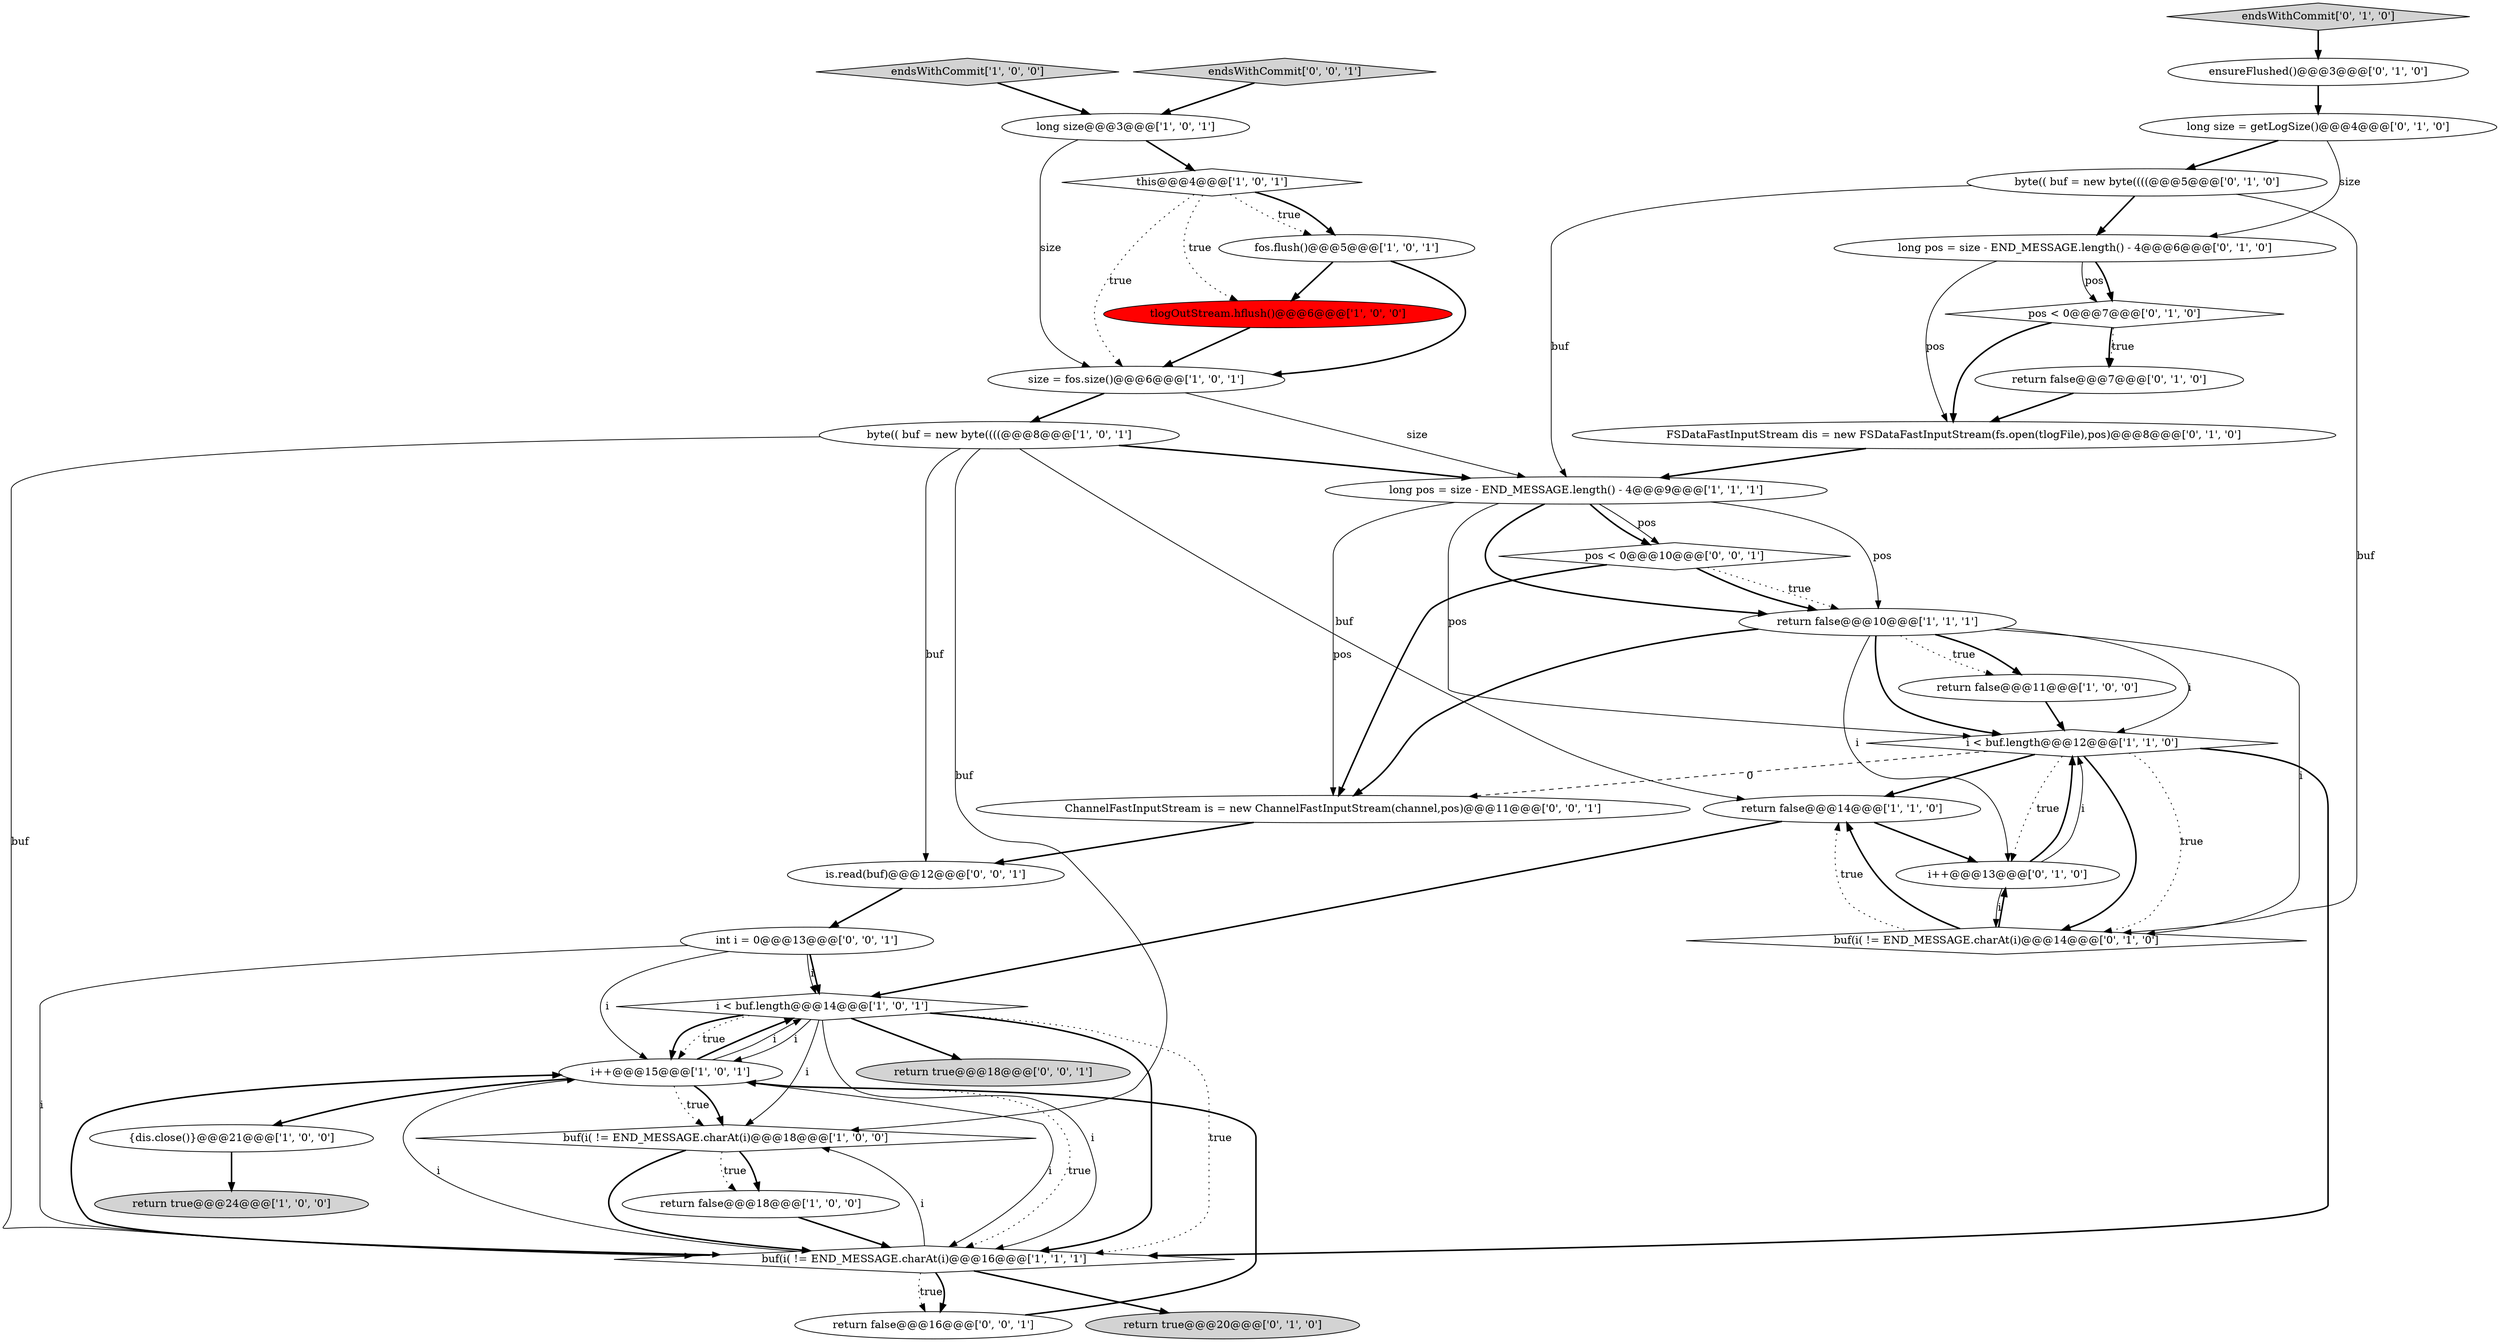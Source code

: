 digraph {
10 [style = filled, label = "tlogOutStream.hflush()@@@6@@@['1', '0', '0']", fillcolor = red, shape = ellipse image = "AAA1AAABBB1BBB"];
16 [style = filled, label = "return false@@@11@@@['1', '0', '0']", fillcolor = white, shape = ellipse image = "AAA0AAABBB1BBB"];
26 [style = filled, label = "FSDataFastInputStream dis = new FSDataFastInputStream(fs.open(tlogFile),pos)@@@8@@@['0', '1', '0']", fillcolor = white, shape = ellipse image = "AAA0AAABBB2BBB"];
24 [style = filled, label = "ensureFlushed()@@@3@@@['0', '1', '0']", fillcolor = white, shape = ellipse image = "AAA0AAABBB2BBB"];
30 [style = filled, label = "int i = 0@@@13@@@['0', '0', '1']", fillcolor = white, shape = ellipse image = "AAA0AAABBB3BBB"];
34 [style = filled, label = "endsWithCommit['0', '0', '1']", fillcolor = lightgray, shape = diamond image = "AAA0AAABBB3BBB"];
0 [style = filled, label = "return true@@@24@@@['1', '0', '0']", fillcolor = lightgray, shape = ellipse image = "AAA0AAABBB1BBB"];
18 [style = filled, label = "i < buf.length@@@12@@@['1', '1', '0']", fillcolor = white, shape = diamond image = "AAA0AAABBB1BBB"];
36 [style = filled, label = "return true@@@18@@@['0', '0', '1']", fillcolor = lightgray, shape = ellipse image = "AAA0AAABBB3BBB"];
14 [style = filled, label = "return false@@@18@@@['1', '0', '0']", fillcolor = white, shape = ellipse image = "AAA0AAABBB1BBB"];
15 [style = filled, label = "long pos = size - END_MESSAGE.length() - 4@@@9@@@['1', '1', '1']", fillcolor = white, shape = ellipse image = "AAA0AAABBB1BBB"];
6 [style = filled, label = "size = fos.size()@@@6@@@['1', '0', '1']", fillcolor = white, shape = ellipse image = "AAA0AAABBB1BBB"];
9 [style = filled, label = "i++@@@15@@@['1', '0', '1']", fillcolor = white, shape = ellipse image = "AAA0AAABBB1BBB"];
11 [style = filled, label = "return false@@@14@@@['1', '1', '0']", fillcolor = white, shape = ellipse image = "AAA0AAABBB1BBB"];
12 [style = filled, label = "buf(i( != END_MESSAGE.charAt(i)@@@18@@@['1', '0', '0']", fillcolor = white, shape = diamond image = "AAA0AAABBB1BBB"];
19 [style = filled, label = "long pos = size - END_MESSAGE.length() - 4@@@6@@@['0', '1', '0']", fillcolor = white, shape = ellipse image = "AAA0AAABBB2BBB"];
1 [style = filled, label = "long size@@@3@@@['1', '0', '1']", fillcolor = white, shape = ellipse image = "AAA0AAABBB1BBB"];
22 [style = filled, label = "byte(( buf = new byte((((@@@5@@@['0', '1', '0']", fillcolor = white, shape = ellipse image = "AAA0AAABBB2BBB"];
17 [style = filled, label = "return false@@@10@@@['1', '1', '1']", fillcolor = white, shape = ellipse image = "AAA0AAABBB1BBB"];
3 [style = filled, label = "byte(( buf = new byte((((@@@8@@@['1', '0', '1']", fillcolor = white, shape = ellipse image = "AAA0AAABBB1BBB"];
2 [style = filled, label = "fos.flush()@@@5@@@['1', '0', '1']", fillcolor = white, shape = ellipse image = "AAA0AAABBB1BBB"];
7 [style = filled, label = "i < buf.length@@@14@@@['1', '0', '1']", fillcolor = white, shape = diamond image = "AAA0AAABBB1BBB"];
25 [style = filled, label = "pos < 0@@@7@@@['0', '1', '0']", fillcolor = white, shape = diamond image = "AAA0AAABBB2BBB"];
28 [style = filled, label = "return true@@@20@@@['0', '1', '0']", fillcolor = lightgray, shape = ellipse image = "AAA0AAABBB2BBB"];
29 [style = filled, label = "i++@@@13@@@['0', '1', '0']", fillcolor = white, shape = ellipse image = "AAA0AAABBB2BBB"];
5 [style = filled, label = "this@@@4@@@['1', '0', '1']", fillcolor = white, shape = diamond image = "AAA0AAABBB1BBB"];
27 [style = filled, label = "long size = getLogSize()@@@4@@@['0', '1', '0']", fillcolor = white, shape = ellipse image = "AAA0AAABBB2BBB"];
13 [style = filled, label = "endsWithCommit['1', '0', '0']", fillcolor = lightgray, shape = diamond image = "AAA0AAABBB1BBB"];
23 [style = filled, label = "buf(i( != END_MESSAGE.charAt(i)@@@14@@@['0', '1', '0']", fillcolor = white, shape = diamond image = "AAA0AAABBB2BBB"];
31 [style = filled, label = "is.read(buf)@@@12@@@['0', '0', '1']", fillcolor = white, shape = ellipse image = "AAA0AAABBB3BBB"];
35 [style = filled, label = "return false@@@16@@@['0', '0', '1']", fillcolor = white, shape = ellipse image = "AAA0AAABBB3BBB"];
4 [style = filled, label = "buf(i( != END_MESSAGE.charAt(i)@@@16@@@['1', '1', '1']", fillcolor = white, shape = diamond image = "AAA0AAABBB1BBB"];
32 [style = filled, label = "ChannelFastInputStream is = new ChannelFastInputStream(channel,pos)@@@11@@@['0', '0', '1']", fillcolor = white, shape = ellipse image = "AAA0AAABBB3BBB"];
21 [style = filled, label = "endsWithCommit['0', '1', '0']", fillcolor = lightgray, shape = diamond image = "AAA0AAABBB2BBB"];
8 [style = filled, label = "{dis.close()}@@@21@@@['1', '0', '0']", fillcolor = white, shape = ellipse image = "AAA0AAABBB1BBB"];
20 [style = filled, label = "return false@@@7@@@['0', '1', '0']", fillcolor = white, shape = ellipse image = "AAA0AAABBB2BBB"];
33 [style = filled, label = "pos < 0@@@10@@@['0', '0', '1']", fillcolor = white, shape = diamond image = "AAA0AAABBB3BBB"];
1->5 [style = bold, label=""];
15->32 [style = solid, label="pos"];
6->3 [style = bold, label=""];
6->15 [style = solid, label="size"];
9->12 [style = dotted, label="true"];
15->18 [style = solid, label="pos"];
20->26 [style = bold, label=""];
2->6 [style = bold, label=""];
19->25 [style = solid, label="pos"];
11->29 [style = bold, label=""];
21->24 [style = bold, label=""];
15->17 [style = solid, label="pos"];
9->7 [style = bold, label=""];
30->7 [style = solid, label="i"];
7->4 [style = solid, label="i"];
13->1 [style = bold, label=""];
7->9 [style = solid, label="i"];
29->18 [style = bold, label=""];
8->0 [style = bold, label=""];
7->9 [style = bold, label=""];
23->29 [style = bold, label=""];
15->17 [style = bold, label=""];
3->12 [style = solid, label="buf"];
3->11 [style = solid, label="buf"];
26->15 [style = bold, label=""];
31->30 [style = bold, label=""];
9->4 [style = solid, label="i"];
24->27 [style = bold, label=""];
17->16 [style = bold, label=""];
30->4 [style = solid, label="i"];
18->32 [style = dashed, label="0"];
18->23 [style = dotted, label="true"];
4->12 [style = solid, label="i"];
3->4 [style = solid, label="buf"];
18->11 [style = bold, label=""];
4->35 [style = dotted, label="true"];
5->6 [style = dotted, label="true"];
9->8 [style = bold, label=""];
3->31 [style = solid, label="buf"];
27->22 [style = bold, label=""];
19->25 [style = bold, label=""];
17->16 [style = dotted, label="true"];
7->12 [style = solid, label="i"];
17->29 [style = solid, label="i"];
30->9 [style = solid, label="i"];
18->4 [style = bold, label=""];
30->7 [style = bold, label=""];
25->20 [style = dotted, label="true"];
25->26 [style = bold, label=""];
23->11 [style = dotted, label="true"];
12->14 [style = bold, label=""];
9->4 [style = dotted, label="true"];
32->31 [style = bold, label=""];
15->33 [style = bold, label=""];
22->15 [style = solid, label="buf"];
14->4 [style = bold, label=""];
18->29 [style = dotted, label="true"];
4->9 [style = bold, label=""];
4->9 [style = solid, label="i"];
16->18 [style = bold, label=""];
18->23 [style = bold, label=""];
22->19 [style = bold, label=""];
17->23 [style = solid, label="i"];
35->9 [style = bold, label=""];
5->10 [style = dotted, label="true"];
29->18 [style = solid, label="i"];
7->4 [style = bold, label=""];
33->17 [style = dotted, label="true"];
2->10 [style = bold, label=""];
10->6 [style = bold, label=""];
25->20 [style = bold, label=""];
33->32 [style = bold, label=""];
9->12 [style = bold, label=""];
9->7 [style = solid, label="i"];
23->11 [style = bold, label=""];
27->19 [style = solid, label="size"];
7->36 [style = bold, label=""];
33->17 [style = bold, label=""];
5->2 [style = dotted, label="true"];
4->35 [style = bold, label=""];
34->1 [style = bold, label=""];
19->26 [style = solid, label="pos"];
3->15 [style = bold, label=""];
17->32 [style = bold, label=""];
7->9 [style = dotted, label="true"];
4->28 [style = bold, label=""];
17->18 [style = solid, label="i"];
12->14 [style = dotted, label="true"];
5->2 [style = bold, label=""];
12->4 [style = bold, label=""];
15->33 [style = solid, label="pos"];
11->7 [style = bold, label=""];
7->4 [style = dotted, label="true"];
29->23 [style = solid, label="i"];
22->23 [style = solid, label="buf"];
17->18 [style = bold, label=""];
1->6 [style = solid, label="size"];
}
